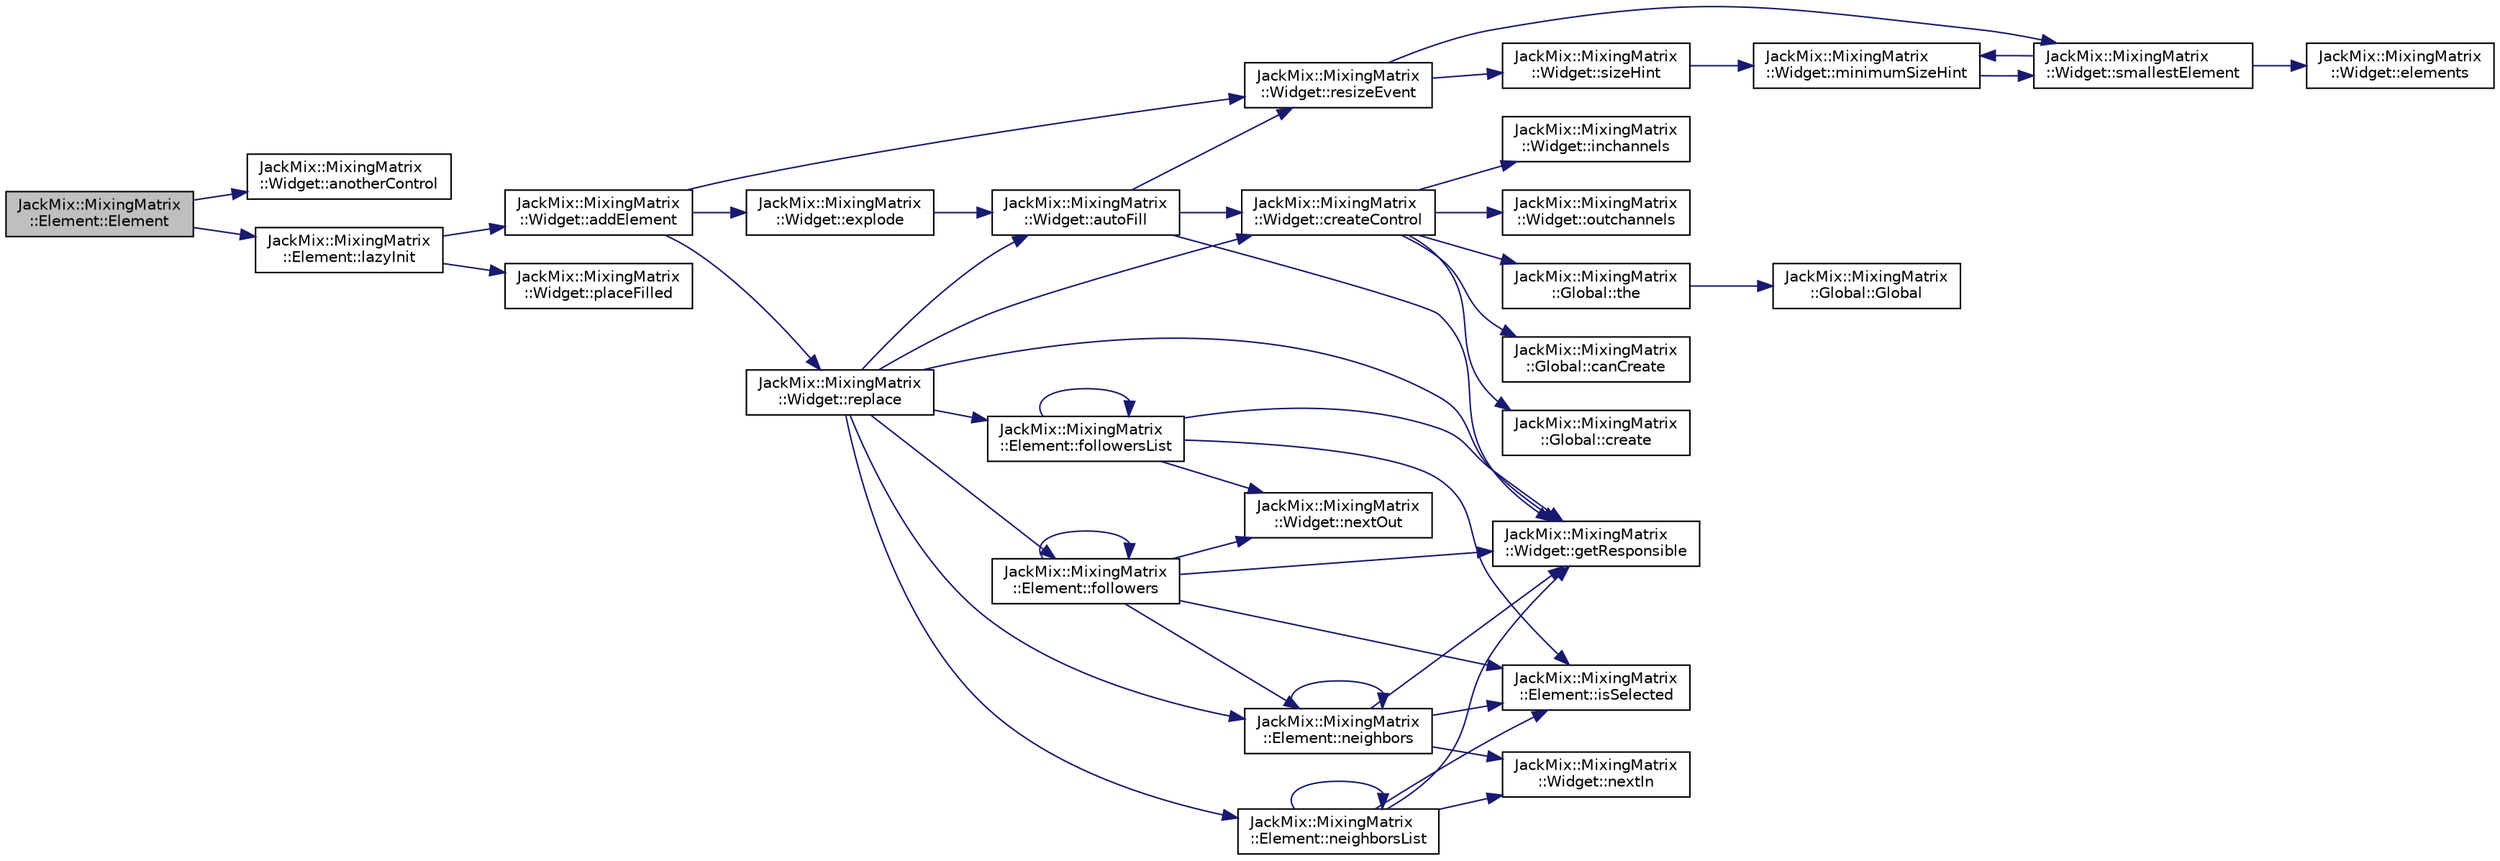 digraph "JackMix::MixingMatrix::Element::Element"
{
 // LATEX_PDF_SIZE
  edge [fontname="Helvetica",fontsize="10",labelfontname="Helvetica",labelfontsize="10"];
  node [fontname="Helvetica",fontsize="10",shape=record];
  rankdir="LR";
  Node1 [label="JackMix::MixingMatrix\l::Element::Element",height=0.2,width=0.4,color="black", fillcolor="grey75", style="filled", fontcolor="black",tooltip=" "];
  Node1 -> Node2 [color="midnightblue",fontsize="10",style="solid",fontname="Helvetica"];
  Node2 [label="JackMix::MixingMatrix\l::Widget::anotherControl",height=0.2,width=0.4,color="black", fillcolor="white", style="filled",URL="$d9/d0d/class_jack_mix_1_1_mixing_matrix_1_1_widget.html#a8f370a6b31b12e404055f8ea9cef2c31",tooltip=" "];
  Node1 -> Node3 [color="midnightblue",fontsize="10",style="solid",fontname="Helvetica"];
  Node3 [label="JackMix::MixingMatrix\l::Element::lazyInit",height=0.2,width=0.4,color="black", fillcolor="white", style="filled",URL="$d9/daa/class_jack_mix_1_1_mixing_matrix_1_1_element.html#a6239425e5e8096b094778e4f69d42ffb",tooltip=" "];
  Node3 -> Node4 [color="midnightblue",fontsize="10",style="solid",fontname="Helvetica"];
  Node4 [label="JackMix::MixingMatrix\l::Widget::addElement",height=0.2,width=0.4,color="black", fillcolor="white", style="filled",URL="$d9/d0d/class_jack_mix_1_1_mixing_matrix_1_1_widget.html#a0022ed77929422166f48332864708aae",tooltip=" "];
  Node4 -> Node5 [color="midnightblue",fontsize="10",style="solid",fontname="Helvetica"];
  Node5 [label="JackMix::MixingMatrix\l::Widget::explode",height=0.2,width=0.4,color="black", fillcolor="white", style="filled",URL="$d9/d0d/class_jack_mix_1_1_mixing_matrix_1_1_widget.html#a9cdbec08084ae67ce99e0c6ba13042ba",tooltip=" "];
  Node5 -> Node6 [color="midnightblue",fontsize="10",style="solid",fontname="Helvetica"];
  Node6 [label="JackMix::MixingMatrix\l::Widget::autoFill",height=0.2,width=0.4,color="black", fillcolor="white", style="filled",URL="$d9/d0d/class_jack_mix_1_1_mixing_matrix_1_1_widget.html#a67b6034767d1c61b66700b6736f5878a",tooltip=" "];
  Node6 -> Node7 [color="midnightblue",fontsize="10",style="solid",fontname="Helvetica"];
  Node7 [label="JackMix::MixingMatrix\l::Widget::createControl",height=0.2,width=0.4,color="black", fillcolor="white", style="filled",URL="$d9/d0d/class_jack_mix_1_1_mixing_matrix_1_1_widget.html#a92ff201fafa9d2ea502e822b74187cbc",tooltip="Create Controls"];
  Node7 -> Node8 [color="midnightblue",fontsize="10",style="solid",fontname="Helvetica"];
  Node8 [label="JackMix::MixingMatrix\l::Global::canCreate",height=0.2,width=0.4,color="black", fillcolor="white", style="filled",URL="$d2/d2a/class_jack_mix_1_1_mixing_matrix_1_1_global.html#a81323abe4d4c8e25be303536874e8c57",tooltip=" "];
  Node7 -> Node9 [color="midnightblue",fontsize="10",style="solid",fontname="Helvetica"];
  Node9 [label="JackMix::MixingMatrix\l::Global::create",height=0.2,width=0.4,color="black", fillcolor="white", style="filled",URL="$d2/d2a/class_jack_mix_1_1_mixing_matrix_1_1_global.html#a243af2be4659e31d3ff9ceafd7124004",tooltip=" "];
  Node7 -> Node10 [color="midnightblue",fontsize="10",style="solid",fontname="Helvetica"];
  Node10 [label="JackMix::MixingMatrix\l::Widget::inchannels",height=0.2,width=0.4,color="black", fillcolor="white", style="filled",URL="$d9/d0d/class_jack_mix_1_1_mixing_matrix_1_1_widget.html#a72b37fa0eea83af8a740c60d26ce9ab1",tooltip=" "];
  Node7 -> Node11 [color="midnightblue",fontsize="10",style="solid",fontname="Helvetica"];
  Node11 [label="JackMix::MixingMatrix\l::Widget::outchannels",height=0.2,width=0.4,color="black", fillcolor="white", style="filled",URL="$d9/d0d/class_jack_mix_1_1_mixing_matrix_1_1_widget.html#a928a0525d520886b79b953e1fb16afaf",tooltip=" "];
  Node7 -> Node12 [color="midnightblue",fontsize="10",style="solid",fontname="Helvetica"];
  Node12 [label="JackMix::MixingMatrix\l::Global::the",height=0.2,width=0.4,color="black", fillcolor="white", style="filled",URL="$d2/d2a/class_jack_mix_1_1_mixing_matrix_1_1_global.html#aee256c8e85a27f0bbe623d910de0e5f0",tooltip=" "];
  Node12 -> Node13 [color="midnightblue",fontsize="10",style="solid",fontname="Helvetica"];
  Node13 [label="JackMix::MixingMatrix\l::Global::Global",height=0.2,width=0.4,color="black", fillcolor="white", style="filled",URL="$d2/d2a/class_jack_mix_1_1_mixing_matrix_1_1_global.html#a06e0b7ab4f37428a54e3a72e51b10d2d",tooltip=" "];
  Node6 -> Node14 [color="midnightblue",fontsize="10",style="solid",fontname="Helvetica"];
  Node14 [label="JackMix::MixingMatrix\l::Widget::getResponsible",height=0.2,width=0.4,color="black", fillcolor="white", style="filled",URL="$d9/d0d/class_jack_mix_1_1_mixing_matrix_1_1_widget.html#ad80339b1fdb71f33e0bf6590f7a98caa",tooltip=" "];
  Node6 -> Node15 [color="midnightblue",fontsize="10",style="solid",fontname="Helvetica"];
  Node15 [label="JackMix::MixingMatrix\l::Widget::resizeEvent",height=0.2,width=0.4,color="black", fillcolor="white", style="filled",URL="$d9/d0d/class_jack_mix_1_1_mixing_matrix_1_1_widget.html#a6ba5b981fab5a3b39ff288ffcd6ac44c",tooltip=" "];
  Node15 -> Node16 [color="midnightblue",fontsize="10",style="solid",fontname="Helvetica"];
  Node16 [label="JackMix::MixingMatrix\l::Widget::sizeHint",height=0.2,width=0.4,color="black", fillcolor="white", style="filled",URL="$d9/d0d/class_jack_mix_1_1_mixing_matrix_1_1_widget.html#af3e4804872e60e46d93f0eb6bf253ef2",tooltip=" "];
  Node16 -> Node17 [color="midnightblue",fontsize="10",style="solid",fontname="Helvetica"];
  Node17 [label="JackMix::MixingMatrix\l::Widget::minimumSizeHint",height=0.2,width=0.4,color="black", fillcolor="white", style="filled",URL="$d9/d0d/class_jack_mix_1_1_mixing_matrix_1_1_widget.html#a0271798137df37ff09548b911e82842b",tooltip=" "];
  Node17 -> Node18 [color="midnightblue",fontsize="10",style="solid",fontname="Helvetica"];
  Node18 [label="JackMix::MixingMatrix\l::Widget::smallestElement",height=0.2,width=0.4,color="black", fillcolor="white", style="filled",URL="$d9/d0d/class_jack_mix_1_1_mixing_matrix_1_1_widget.html#ad68aba2252297af7a336ecc00610ff85",tooltip="Layout"];
  Node18 -> Node19 [color="midnightblue",fontsize="10",style="solid",fontname="Helvetica"];
  Node19 [label="JackMix::MixingMatrix\l::Widget::elements",height=0.2,width=0.4,color="black", fillcolor="white", style="filled",URL="$d9/d0d/class_jack_mix_1_1_mixing_matrix_1_1_widget.html#a5cc2abc4bb564ee3848876bf75278f7d",tooltip=" "];
  Node18 -> Node17 [color="midnightblue",fontsize="10",style="solid",fontname="Helvetica"];
  Node15 -> Node18 [color="midnightblue",fontsize="10",style="solid",fontname="Helvetica"];
  Node4 -> Node20 [color="midnightblue",fontsize="10",style="solid",fontname="Helvetica"];
  Node20 [label="JackMix::MixingMatrix\l::Widget::replace",height=0.2,width=0.4,color="black", fillcolor="white", style="filled",URL="$d9/d0d/class_jack_mix_1_1_mixing_matrix_1_1_widget.html#abcedc12ea03e50e6947cf7078d342b40",tooltip=" "];
  Node20 -> Node6 [color="midnightblue",fontsize="10",style="solid",fontname="Helvetica"];
  Node20 -> Node7 [color="midnightblue",fontsize="10",style="solid",fontname="Helvetica"];
  Node20 -> Node21 [color="midnightblue",fontsize="10",style="solid",fontname="Helvetica"];
  Node21 [label="JackMix::MixingMatrix\l::Element::followers",height=0.2,width=0.4,color="black", fillcolor="white", style="filled",URL="$d9/daa/class_jack_mix_1_1_mixing_matrix_1_1_element.html#aa7c172e7d5c51cef27ce9524eb2607fd",tooltip=" "];
  Node21 -> Node21 [color="midnightblue",fontsize="10",style="solid",fontname="Helvetica"];
  Node21 -> Node14 [color="midnightblue",fontsize="10",style="solid",fontname="Helvetica"];
  Node21 -> Node22 [color="midnightblue",fontsize="10",style="solid",fontname="Helvetica"];
  Node22 [label="JackMix::MixingMatrix\l::Element::isSelected",height=0.2,width=0.4,color="black", fillcolor="white", style="filled",URL="$d9/daa/class_jack_mix_1_1_mixing_matrix_1_1_element.html#a34f0f9a320e3503be93df6b992887c8d",tooltip=" "];
  Node21 -> Node23 [color="midnightblue",fontsize="10",style="solid",fontname="Helvetica"];
  Node23 [label="JackMix::MixingMatrix\l::Element::neighbors",height=0.2,width=0.4,color="black", fillcolor="white", style="filled",URL="$d9/daa/class_jack_mix_1_1_mixing_matrix_1_1_element.html#a7e9cb4bbb56d5f7cee13c6f88607ce2f",tooltip=" "];
  Node23 -> Node14 [color="midnightblue",fontsize="10",style="solid",fontname="Helvetica"];
  Node23 -> Node22 [color="midnightblue",fontsize="10",style="solid",fontname="Helvetica"];
  Node23 -> Node23 [color="midnightblue",fontsize="10",style="solid",fontname="Helvetica"];
  Node23 -> Node24 [color="midnightblue",fontsize="10",style="solid",fontname="Helvetica"];
  Node24 [label="JackMix::MixingMatrix\l::Widget::nextIn",height=0.2,width=0.4,color="black", fillcolor="white", style="filled",URL="$d9/d0d/class_jack_mix_1_1_mixing_matrix_1_1_widget.html#acfc9ed57ec7cb83a8763536b83720f94",tooltip=" "];
  Node21 -> Node25 [color="midnightblue",fontsize="10",style="solid",fontname="Helvetica"];
  Node25 [label="JackMix::MixingMatrix\l::Widget::nextOut",height=0.2,width=0.4,color="black", fillcolor="white", style="filled",URL="$d9/d0d/class_jack_mix_1_1_mixing_matrix_1_1_widget.html#a911835db65b7f6a2cb364ad27ff5f96b",tooltip=" "];
  Node20 -> Node26 [color="midnightblue",fontsize="10",style="solid",fontname="Helvetica"];
  Node26 [label="JackMix::MixingMatrix\l::Element::followersList",height=0.2,width=0.4,color="black", fillcolor="white", style="filled",URL="$d9/daa/class_jack_mix_1_1_mixing_matrix_1_1_element.html#ae96a63bac60878a340b7f5891ee97658",tooltip=" "];
  Node26 -> Node26 [color="midnightblue",fontsize="10",style="solid",fontname="Helvetica"];
  Node26 -> Node14 [color="midnightblue",fontsize="10",style="solid",fontname="Helvetica"];
  Node26 -> Node22 [color="midnightblue",fontsize="10",style="solid",fontname="Helvetica"];
  Node26 -> Node25 [color="midnightblue",fontsize="10",style="solid",fontname="Helvetica"];
  Node20 -> Node14 [color="midnightblue",fontsize="10",style="solid",fontname="Helvetica"];
  Node20 -> Node23 [color="midnightblue",fontsize="10",style="solid",fontname="Helvetica"];
  Node20 -> Node27 [color="midnightblue",fontsize="10",style="solid",fontname="Helvetica"];
  Node27 [label="JackMix::MixingMatrix\l::Element::neighborsList",height=0.2,width=0.4,color="black", fillcolor="white", style="filled",URL="$d9/daa/class_jack_mix_1_1_mixing_matrix_1_1_element.html#a454bb971fd440c35ee81eff35cf643f2",tooltip=" "];
  Node27 -> Node14 [color="midnightblue",fontsize="10",style="solid",fontname="Helvetica"];
  Node27 -> Node22 [color="midnightblue",fontsize="10",style="solid",fontname="Helvetica"];
  Node27 -> Node27 [color="midnightblue",fontsize="10",style="solid",fontname="Helvetica"];
  Node27 -> Node24 [color="midnightblue",fontsize="10",style="solid",fontname="Helvetica"];
  Node4 -> Node15 [color="midnightblue",fontsize="10",style="solid",fontname="Helvetica"];
  Node3 -> Node28 [color="midnightblue",fontsize="10",style="solid",fontname="Helvetica"];
  Node28 [label="JackMix::MixingMatrix\l::Widget::placeFilled",height=0.2,width=0.4,color="black", fillcolor="white", style="filled",URL="$d9/d0d/class_jack_mix_1_1_mixing_matrix_1_1_widget.html#afc750652c0cd2b15645f9d754c222c56",tooltip=" "];
}
